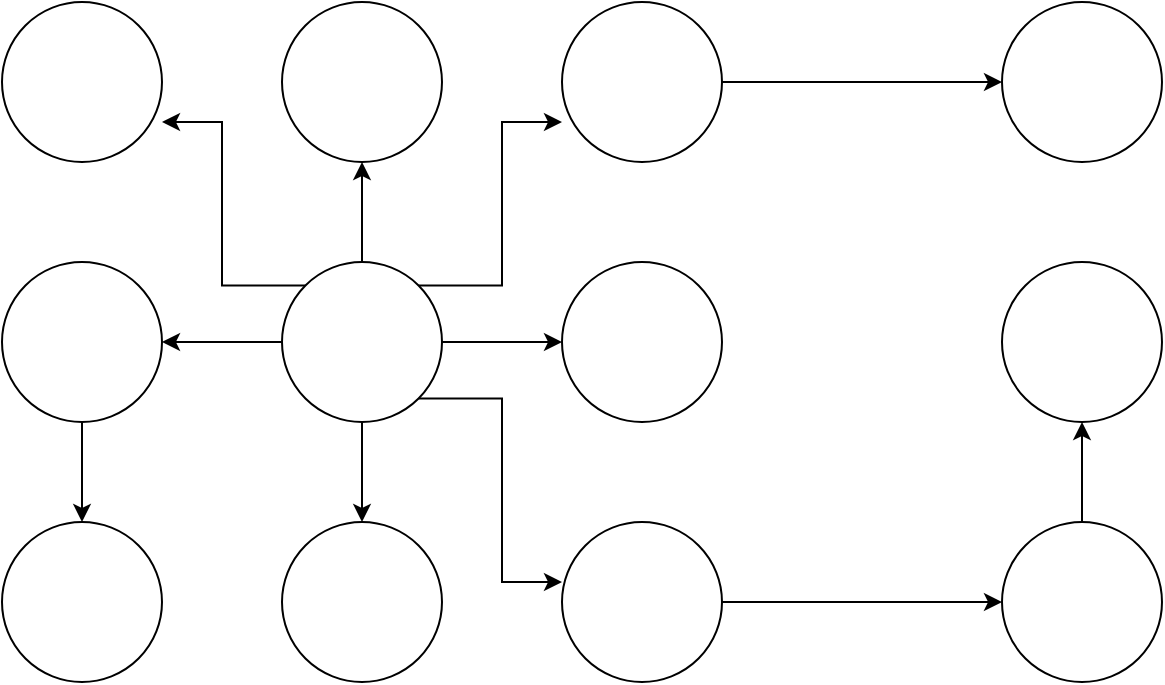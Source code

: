 <mxfile version="14.4.4" type="github">
  <diagram id="A6ownHg0AeSZHPSQSX2c" name="Page-1">
    <mxGraphModel dx="2062" dy="1149" grid="1" gridSize="10" guides="1" tooltips="1" connect="1" arrows="1" fold="1" page="1" pageScale="1" pageWidth="827" pageHeight="1169" math="0" shadow="0">
      <root>
        <mxCell id="0" />
        <mxCell id="1" parent="0" />
        <mxCell id="4rPNRKkuYuNXzBspPpeM-1" value="" style="ellipse;whiteSpace=wrap;html=1;aspect=fixed;" vertex="1" parent="1">
          <mxGeometry x="100" y="300" width="80" height="80" as="geometry" />
        </mxCell>
        <mxCell id="4rPNRKkuYuNXzBspPpeM-3" value="" style="ellipse;whiteSpace=wrap;html=1;aspect=fixed;" vertex="1" parent="1">
          <mxGeometry x="240" y="300" width="80" height="80" as="geometry" />
        </mxCell>
        <mxCell id="4rPNRKkuYuNXzBspPpeM-16" style="edgeStyle=orthogonalEdgeStyle;rounded=0;orthogonalLoop=1;jettySize=auto;html=1;exitX=0;exitY=0.5;exitDx=0;exitDy=0;entryX=1;entryY=0.5;entryDx=0;entryDy=0;" edge="1" parent="1" source="4rPNRKkuYuNXzBspPpeM-4" target="4rPNRKkuYuNXzBspPpeM-6">
          <mxGeometry relative="1" as="geometry" />
        </mxCell>
        <mxCell id="4rPNRKkuYuNXzBspPpeM-18" style="edgeStyle=orthogonalEdgeStyle;rounded=0;orthogonalLoop=1;jettySize=auto;html=1;exitX=0;exitY=0;exitDx=0;exitDy=0;entryX=1;entryY=0.75;entryDx=0;entryDy=0;entryPerimeter=0;" edge="1" parent="1" source="4rPNRKkuYuNXzBspPpeM-4" target="4rPNRKkuYuNXzBspPpeM-1">
          <mxGeometry relative="1" as="geometry" />
        </mxCell>
        <mxCell id="4rPNRKkuYuNXzBspPpeM-19" style="edgeStyle=orthogonalEdgeStyle;rounded=0;orthogonalLoop=1;jettySize=auto;html=1;exitX=0.5;exitY=0;exitDx=0;exitDy=0;entryX=0.5;entryY=1;entryDx=0;entryDy=0;" edge="1" parent="1" source="4rPNRKkuYuNXzBspPpeM-4" target="4rPNRKkuYuNXzBspPpeM-3">
          <mxGeometry relative="1" as="geometry" />
        </mxCell>
        <mxCell id="4rPNRKkuYuNXzBspPpeM-20" style="edgeStyle=orthogonalEdgeStyle;rounded=0;orthogonalLoop=1;jettySize=auto;html=1;exitX=0.5;exitY=1;exitDx=0;exitDy=0;entryX=0.5;entryY=0;entryDx=0;entryDy=0;" edge="1" parent="1" source="4rPNRKkuYuNXzBspPpeM-4" target="4rPNRKkuYuNXzBspPpeM-9">
          <mxGeometry relative="1" as="geometry" />
        </mxCell>
        <mxCell id="4rPNRKkuYuNXzBspPpeM-21" style="edgeStyle=orthogonalEdgeStyle;rounded=0;orthogonalLoop=1;jettySize=auto;html=1;exitX=1;exitY=0.5;exitDx=0;exitDy=0;entryX=0;entryY=0.5;entryDx=0;entryDy=0;" edge="1" parent="1" source="4rPNRKkuYuNXzBspPpeM-4" target="4rPNRKkuYuNXzBspPpeM-5">
          <mxGeometry relative="1" as="geometry" />
        </mxCell>
        <mxCell id="4rPNRKkuYuNXzBspPpeM-22" style="edgeStyle=orthogonalEdgeStyle;rounded=0;orthogonalLoop=1;jettySize=auto;html=1;exitX=1;exitY=0;exitDx=0;exitDy=0;entryX=0;entryY=0.75;entryDx=0;entryDy=0;entryPerimeter=0;" edge="1" parent="1" source="4rPNRKkuYuNXzBspPpeM-4" target="4rPNRKkuYuNXzBspPpeM-7">
          <mxGeometry relative="1" as="geometry" />
        </mxCell>
        <mxCell id="4rPNRKkuYuNXzBspPpeM-23" style="edgeStyle=orthogonalEdgeStyle;rounded=0;orthogonalLoop=1;jettySize=auto;html=1;exitX=1;exitY=1;exitDx=0;exitDy=0;entryX=0;entryY=0.375;entryDx=0;entryDy=0;entryPerimeter=0;" edge="1" parent="1" source="4rPNRKkuYuNXzBspPpeM-4" target="4rPNRKkuYuNXzBspPpeM-10">
          <mxGeometry relative="1" as="geometry" />
        </mxCell>
        <mxCell id="4rPNRKkuYuNXzBspPpeM-4" value="" style="ellipse;whiteSpace=wrap;html=1;aspect=fixed;" vertex="1" parent="1">
          <mxGeometry x="240" y="430" width="80" height="80" as="geometry" />
        </mxCell>
        <mxCell id="4rPNRKkuYuNXzBspPpeM-5" value="" style="ellipse;whiteSpace=wrap;html=1;aspect=fixed;" vertex="1" parent="1">
          <mxGeometry x="380" y="430" width="80" height="80" as="geometry" />
        </mxCell>
        <mxCell id="4rPNRKkuYuNXzBspPpeM-17" style="edgeStyle=orthogonalEdgeStyle;rounded=0;orthogonalLoop=1;jettySize=auto;html=1;exitX=0.5;exitY=1;exitDx=0;exitDy=0;entryX=0.5;entryY=0;entryDx=0;entryDy=0;" edge="1" parent="1" source="4rPNRKkuYuNXzBspPpeM-6" target="4rPNRKkuYuNXzBspPpeM-8">
          <mxGeometry relative="1" as="geometry" />
        </mxCell>
        <mxCell id="4rPNRKkuYuNXzBspPpeM-6" value="" style="ellipse;whiteSpace=wrap;html=1;aspect=fixed;" vertex="1" parent="1">
          <mxGeometry x="100" y="430" width="80" height="80" as="geometry" />
        </mxCell>
        <mxCell id="4rPNRKkuYuNXzBspPpeM-24" style="edgeStyle=orthogonalEdgeStyle;rounded=0;orthogonalLoop=1;jettySize=auto;html=1;exitX=1;exitY=0.5;exitDx=0;exitDy=0;entryX=0;entryY=0.5;entryDx=0;entryDy=0;" edge="1" parent="1" source="4rPNRKkuYuNXzBspPpeM-7" target="4rPNRKkuYuNXzBspPpeM-11">
          <mxGeometry relative="1" as="geometry" />
        </mxCell>
        <mxCell id="4rPNRKkuYuNXzBspPpeM-7" value="" style="ellipse;whiteSpace=wrap;html=1;aspect=fixed;" vertex="1" parent="1">
          <mxGeometry x="380" y="300" width="80" height="80" as="geometry" />
        </mxCell>
        <mxCell id="4rPNRKkuYuNXzBspPpeM-8" value="" style="ellipse;whiteSpace=wrap;html=1;aspect=fixed;" vertex="1" parent="1">
          <mxGeometry x="100" y="560" width="80" height="80" as="geometry" />
        </mxCell>
        <mxCell id="4rPNRKkuYuNXzBspPpeM-9" value="" style="ellipse;whiteSpace=wrap;html=1;aspect=fixed;" vertex="1" parent="1">
          <mxGeometry x="240" y="560" width="80" height="80" as="geometry" />
        </mxCell>
        <mxCell id="4rPNRKkuYuNXzBspPpeM-25" style="edgeStyle=orthogonalEdgeStyle;rounded=0;orthogonalLoop=1;jettySize=auto;html=1;exitX=1;exitY=0.5;exitDx=0;exitDy=0;entryX=0;entryY=0.5;entryDx=0;entryDy=0;" edge="1" parent="1" source="4rPNRKkuYuNXzBspPpeM-10" target="4rPNRKkuYuNXzBspPpeM-13">
          <mxGeometry relative="1" as="geometry" />
        </mxCell>
        <mxCell id="4rPNRKkuYuNXzBspPpeM-10" value="" style="ellipse;whiteSpace=wrap;html=1;aspect=fixed;" vertex="1" parent="1">
          <mxGeometry x="380" y="560" width="80" height="80" as="geometry" />
        </mxCell>
        <mxCell id="4rPNRKkuYuNXzBspPpeM-11" value="" style="ellipse;whiteSpace=wrap;html=1;aspect=fixed;" vertex="1" parent="1">
          <mxGeometry x="600" y="300" width="80" height="80" as="geometry" />
        </mxCell>
        <mxCell id="4rPNRKkuYuNXzBspPpeM-12" value="" style="ellipse;whiteSpace=wrap;html=1;aspect=fixed;" vertex="1" parent="1">
          <mxGeometry x="600" y="430" width="80" height="80" as="geometry" />
        </mxCell>
        <mxCell id="4rPNRKkuYuNXzBspPpeM-26" style="edgeStyle=orthogonalEdgeStyle;rounded=0;orthogonalLoop=1;jettySize=auto;html=1;exitX=0.5;exitY=0;exitDx=0;exitDy=0;entryX=0.5;entryY=1;entryDx=0;entryDy=0;" edge="1" parent="1" source="4rPNRKkuYuNXzBspPpeM-13" target="4rPNRKkuYuNXzBspPpeM-12">
          <mxGeometry relative="1" as="geometry" />
        </mxCell>
        <mxCell id="4rPNRKkuYuNXzBspPpeM-13" value="" style="ellipse;whiteSpace=wrap;html=1;aspect=fixed;" vertex="1" parent="1">
          <mxGeometry x="600" y="560" width="80" height="80" as="geometry" />
        </mxCell>
      </root>
    </mxGraphModel>
  </diagram>
</mxfile>

